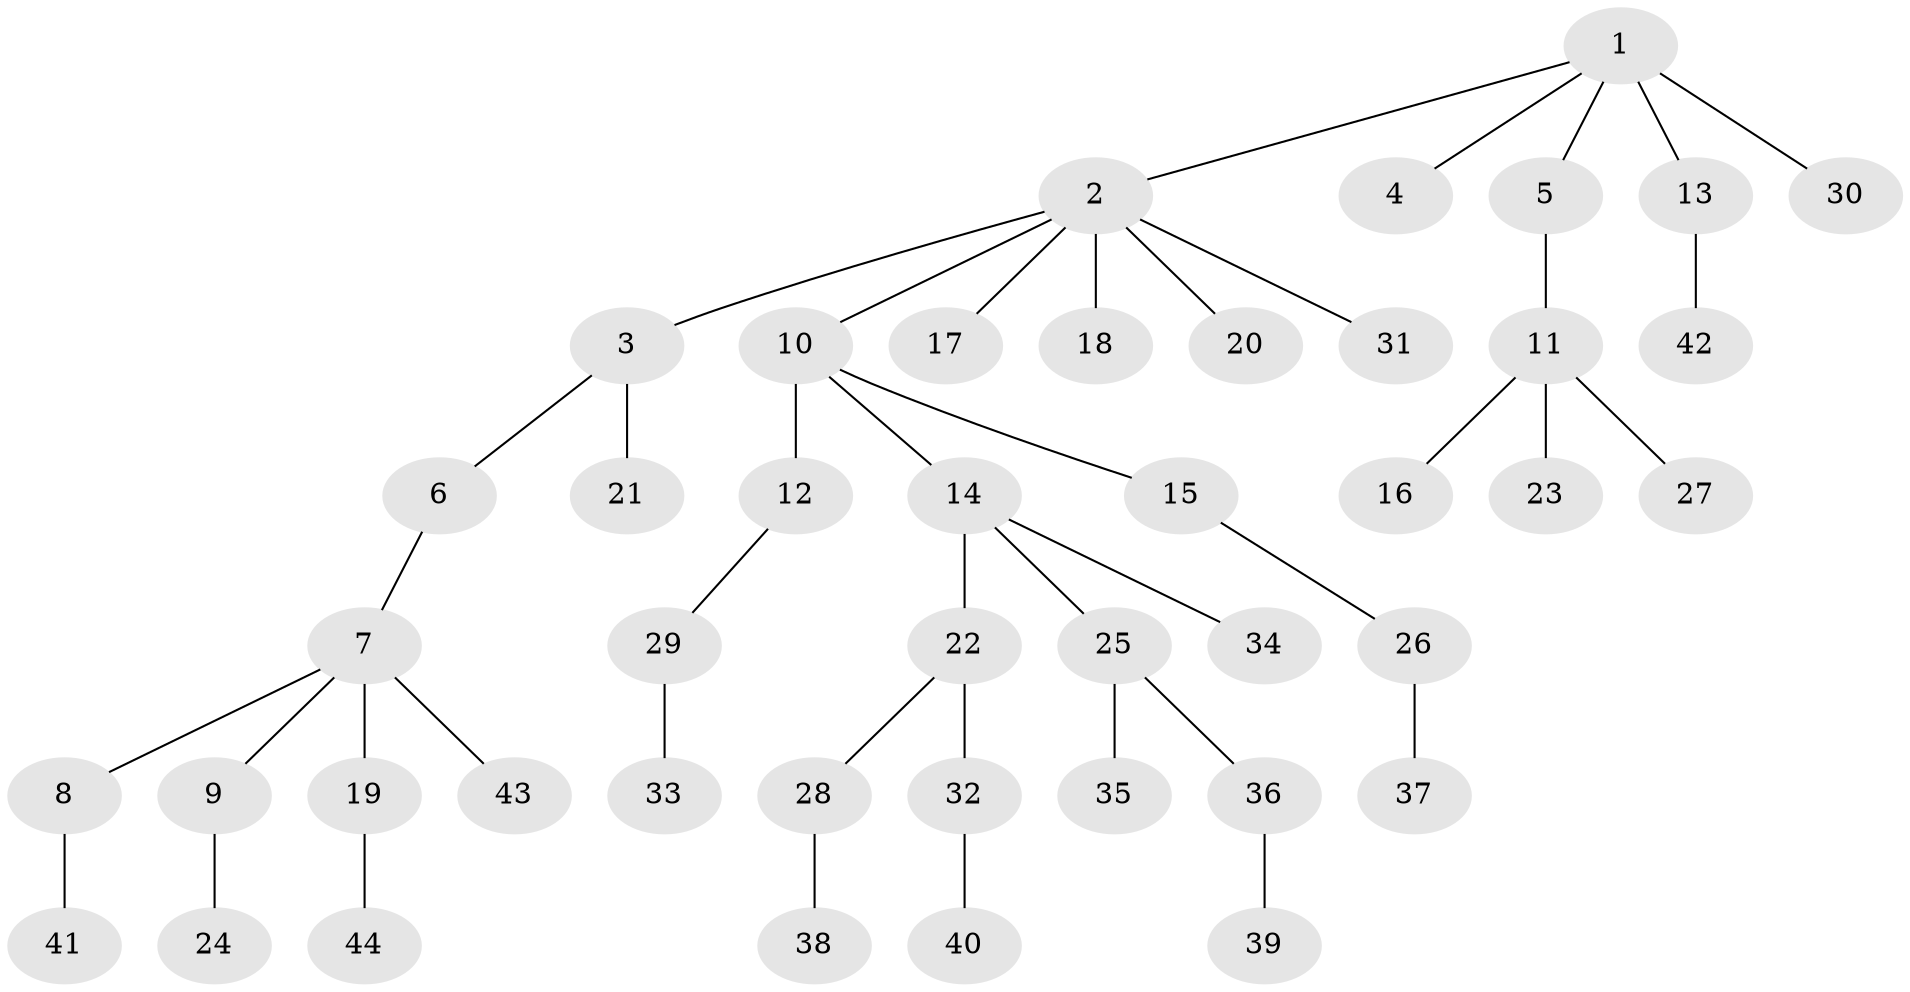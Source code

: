 // original degree distribution, {6: 0.02830188679245283, 10: 0.009433962264150943, 5: 0.03773584905660377, 2: 0.3018867924528302, 3: 0.09433962264150944, 4: 0.03773584905660377, 1: 0.49056603773584906}
// Generated by graph-tools (version 1.1) at 2025/51/03/04/25 22:51:34]
// undirected, 44 vertices, 43 edges
graph export_dot {
  node [color=gray90,style=filled];
  1;
  2;
  3;
  4;
  5;
  6;
  7;
  8;
  9;
  10;
  11;
  12;
  13;
  14;
  15;
  16;
  17;
  18;
  19;
  20;
  21;
  22;
  23;
  24;
  25;
  26;
  27;
  28;
  29;
  30;
  31;
  32;
  33;
  34;
  35;
  36;
  37;
  38;
  39;
  40;
  41;
  42;
  43;
  44;
  1 -- 2 [weight=1.0];
  1 -- 4 [weight=1.0];
  1 -- 5 [weight=1.0];
  1 -- 13 [weight=1.0];
  1 -- 30 [weight=2.0];
  2 -- 3 [weight=1.0];
  2 -- 10 [weight=1.0];
  2 -- 17 [weight=1.0];
  2 -- 18 [weight=1.0];
  2 -- 20 [weight=1.0];
  2 -- 31 [weight=1.0];
  3 -- 6 [weight=1.0];
  3 -- 21 [weight=1.0];
  5 -- 11 [weight=1.0];
  6 -- 7 [weight=1.0];
  7 -- 8 [weight=1.0];
  7 -- 9 [weight=1.0];
  7 -- 19 [weight=1.0];
  7 -- 43 [weight=1.0];
  8 -- 41 [weight=1.0];
  9 -- 24 [weight=1.0];
  10 -- 12 [weight=3.0];
  10 -- 14 [weight=1.0];
  10 -- 15 [weight=1.0];
  11 -- 16 [weight=1.0];
  11 -- 23 [weight=1.0];
  11 -- 27 [weight=1.0];
  12 -- 29 [weight=1.0];
  13 -- 42 [weight=1.0];
  14 -- 22 [weight=2.0];
  14 -- 25 [weight=1.0];
  14 -- 34 [weight=1.0];
  15 -- 26 [weight=1.0];
  19 -- 44 [weight=1.0];
  22 -- 28 [weight=1.0];
  22 -- 32 [weight=1.0];
  25 -- 35 [weight=1.0];
  25 -- 36 [weight=1.0];
  26 -- 37 [weight=1.0];
  28 -- 38 [weight=1.0];
  29 -- 33 [weight=3.0];
  32 -- 40 [weight=1.0];
  36 -- 39 [weight=1.0];
}
